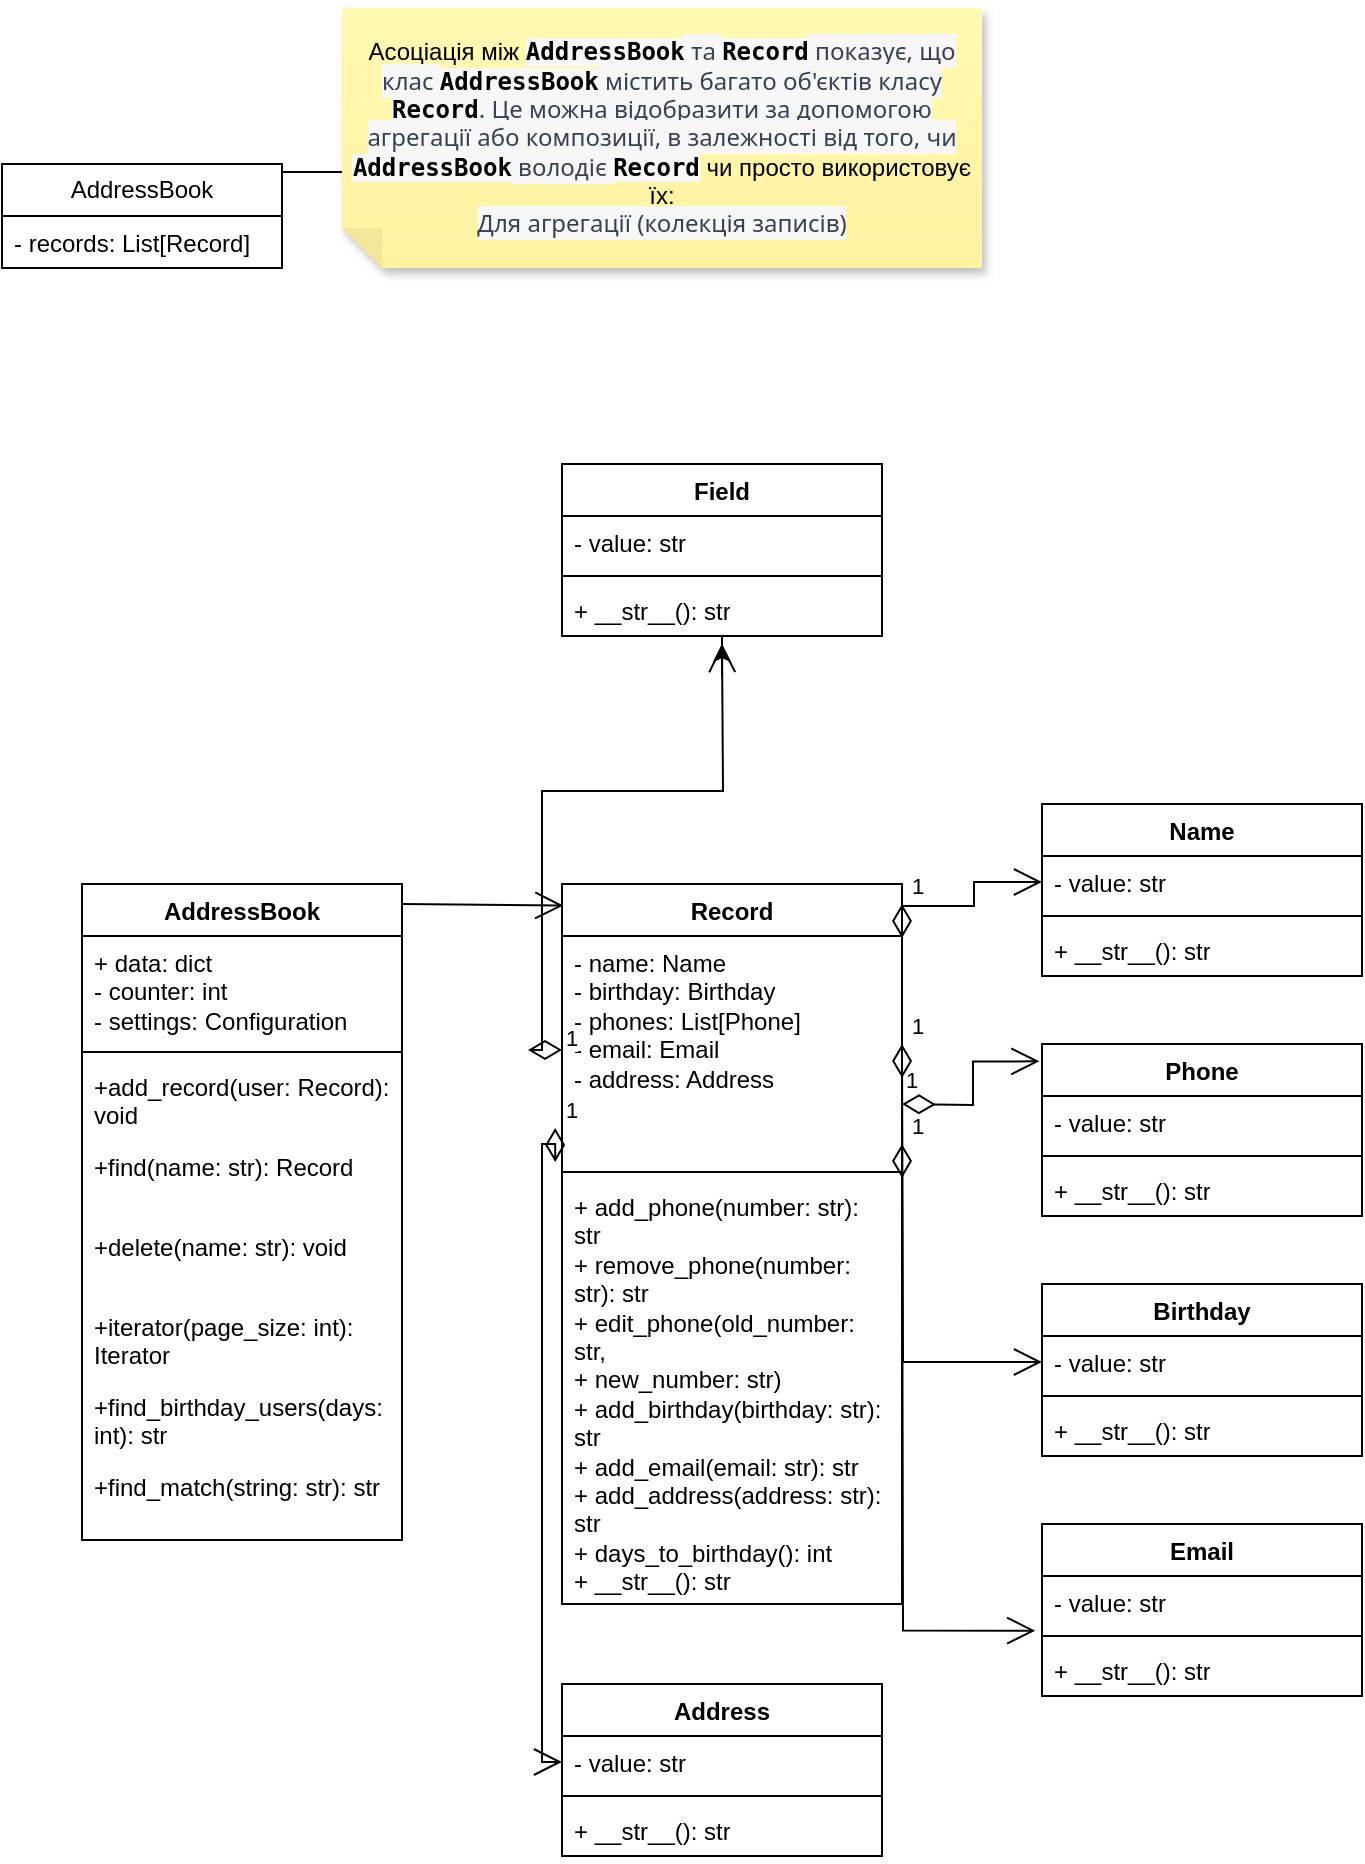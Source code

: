 <mxfile version="22.0.8" type="github">
  <diagram name="Сторінка-1" id="TLs1bnMFLokIJI0Ao59b">
    <mxGraphModel dx="756" dy="501" grid="1" gridSize="10" guides="1" tooltips="1" connect="1" arrows="1" fold="1" page="1" pageScale="1" pageWidth="827" pageHeight="1169" math="0" shadow="0">
      <root>
        <mxCell id="0" />
        <mxCell id="1" parent="0" />
        <mxCell id="YQeeu5xgUG6O1fZ1DR1G-2" value="AddressBook" style="swimlane;fontStyle=1;align=center;verticalAlign=top;childLayout=stackLayout;horizontal=1;startSize=26;horizontalStack=0;resizeParent=1;resizeParentMax=0;resizeLast=0;collapsible=1;marginBottom=0;whiteSpace=wrap;html=1;" parent="1" vertex="1">
          <mxGeometry x="80" y="640" width="160" height="328" as="geometry">
            <mxRectangle x="90" y="670" width="100" height="30" as="alternateBounds" />
          </mxGeometry>
        </mxCell>
        <mxCell id="YQeeu5xgUG6O1fZ1DR1G-3" value="+ data: dict&lt;br&gt;- counter: int&lt;br&gt;- settings: Configuration" style="text;strokeColor=none;fillColor=none;align=left;verticalAlign=top;spacingLeft=4;spacingRight=4;overflow=hidden;rotatable=0;points=[[0,0.5],[1,0.5]];portConstraint=eastwest;whiteSpace=wrap;html=1;" parent="YQeeu5xgUG6O1fZ1DR1G-2" vertex="1">
          <mxGeometry y="26" width="160" height="54" as="geometry" />
        </mxCell>
        <mxCell id="YQeeu5xgUG6O1fZ1DR1G-4" value="" style="line;strokeWidth=1;fillColor=none;align=left;verticalAlign=middle;spacingTop=-1;spacingLeft=3;spacingRight=3;rotatable=0;labelPosition=right;points=[];portConstraint=eastwest;strokeColor=inherit;" parent="YQeeu5xgUG6O1fZ1DR1G-2" vertex="1">
          <mxGeometry y="80" width="160" height="8" as="geometry" />
        </mxCell>
        <mxCell id="YQeeu5xgUG6O1fZ1DR1G-5" value="+add_record(user: Record): void" style="text;strokeColor=none;fillColor=none;align=left;verticalAlign=top;spacingLeft=4;spacingRight=4;overflow=hidden;rotatable=0;points=[[0,0.5],[1,0.5]];portConstraint=eastwest;whiteSpace=wrap;html=1;" parent="YQeeu5xgUG6O1fZ1DR1G-2" vertex="1">
          <mxGeometry y="88" width="160" height="40" as="geometry" />
        </mxCell>
        <mxCell id="8fBpfCqB0RzkSUuVWOnT-1" value="+find(name: str): Record" style="text;strokeColor=none;fillColor=none;align=left;verticalAlign=top;spacingLeft=4;spacingRight=4;overflow=hidden;rotatable=0;points=[[0,0.5],[1,0.5]];portConstraint=eastwest;whiteSpace=wrap;html=1;" parent="YQeeu5xgUG6O1fZ1DR1G-2" vertex="1">
          <mxGeometry y="128" width="160" height="40" as="geometry" />
        </mxCell>
        <mxCell id="8fBpfCqB0RzkSUuVWOnT-2" value="+delete(name: str): void" style="text;strokeColor=none;fillColor=none;align=left;verticalAlign=top;spacingLeft=4;spacingRight=4;overflow=hidden;rotatable=0;points=[[0,0.5],[1,0.5]];portConstraint=eastwest;whiteSpace=wrap;html=1;" parent="YQeeu5xgUG6O1fZ1DR1G-2" vertex="1">
          <mxGeometry y="168" width="160" height="40" as="geometry" />
        </mxCell>
        <mxCell id="8fBpfCqB0RzkSUuVWOnT-3" value="+iterator(page_size: int): Iterator" style="text;strokeColor=none;fillColor=none;align=left;verticalAlign=top;spacingLeft=4;spacingRight=4;overflow=hidden;rotatable=0;points=[[0,0.5],[1,0.5]];portConstraint=eastwest;whiteSpace=wrap;html=1;" parent="YQeeu5xgUG6O1fZ1DR1G-2" vertex="1">
          <mxGeometry y="208" width="160" height="40" as="geometry" />
        </mxCell>
        <mxCell id="8fBpfCqB0RzkSUuVWOnT-4" value="+find_birthday_users(days: int): str" style="text;strokeColor=none;fillColor=none;align=left;verticalAlign=top;spacingLeft=4;spacingRight=4;overflow=hidden;rotatable=0;points=[[0,0.5],[1,0.5]];portConstraint=eastwest;whiteSpace=wrap;html=1;" parent="YQeeu5xgUG6O1fZ1DR1G-2" vertex="1">
          <mxGeometry y="248" width="160" height="40" as="geometry" />
        </mxCell>
        <mxCell id="8fBpfCqB0RzkSUuVWOnT-5" value="+find_match(string: str): str" style="text;strokeColor=none;fillColor=none;align=left;verticalAlign=top;spacingLeft=4;spacingRight=4;overflow=hidden;rotatable=0;points=[[0,0.5],[1,0.5]];portConstraint=eastwest;whiteSpace=wrap;html=1;" parent="YQeeu5xgUG6O1fZ1DR1G-2" vertex="1">
          <mxGeometry y="288" width="160" height="40" as="geometry" />
        </mxCell>
        <mxCell id="8fBpfCqB0RzkSUuVWOnT-6" value="Record" style="swimlane;fontStyle=1;align=center;verticalAlign=top;childLayout=stackLayout;horizontal=1;startSize=26;horizontalStack=0;resizeParent=1;resizeParentMax=0;resizeLast=0;collapsible=1;marginBottom=0;whiteSpace=wrap;html=1;" parent="1" vertex="1">
          <mxGeometry x="320" y="640" width="170" height="360" as="geometry" />
        </mxCell>
        <mxCell id="8fBpfCqB0RzkSUuVWOnT-7" value="&lt;div&gt;- name: Name&amp;nbsp; &amp;nbsp; &amp;nbsp; &amp;nbsp; &amp;nbsp; &amp;nbsp; &amp;nbsp; &amp;nbsp; &amp;nbsp; &amp;nbsp; &amp;nbsp;&lt;/div&gt;&lt;div&gt;- birthday: Birthday&amp;nbsp; &amp;nbsp; &amp;nbsp; &amp;nbsp; &amp;nbsp; &amp;nbsp; &amp;nbsp;&lt;/div&gt;&lt;div&gt;- phones: List[Phone]&amp;nbsp; &amp;nbsp; &amp;nbsp; &amp;nbsp; &amp;nbsp;&amp;nbsp;&lt;/div&gt;&lt;div&gt;&lt;span style=&quot;background-color: initial;&quot;&gt;- email: Email&amp;nbsp; &amp;nbsp; &amp;nbsp; &amp;nbsp; &amp;nbsp; &amp;nbsp; &amp;nbsp; &amp;nbsp; &amp;nbsp; &amp;nbsp;&lt;/span&gt;&lt;/div&gt;&lt;div&gt;- address: Address&lt;/div&gt;" style="text;strokeColor=none;fillColor=none;align=left;verticalAlign=top;spacingLeft=4;spacingRight=4;overflow=hidden;rotatable=0;points=[[0,0.5],[1,0.5]];portConstraint=eastwest;whiteSpace=wrap;html=1;" parent="8fBpfCqB0RzkSUuVWOnT-6" vertex="1">
          <mxGeometry y="26" width="170" height="114" as="geometry" />
        </mxCell>
        <mxCell id="8fBpfCqB0RzkSUuVWOnT-8" value="" style="line;strokeWidth=1;fillColor=none;align=left;verticalAlign=middle;spacingTop=-1;spacingLeft=3;spacingRight=3;rotatable=0;labelPosition=right;points=[];portConstraint=eastwest;strokeColor=inherit;" parent="8fBpfCqB0RzkSUuVWOnT-6" vertex="1">
          <mxGeometry y="140" width="170" height="8" as="geometry" />
        </mxCell>
        <mxCell id="8fBpfCqB0RzkSUuVWOnT-9" value="&lt;div&gt;+ add_phone(number: str): str&amp;nbsp; &amp;nbsp;&amp;nbsp;&lt;/div&gt;&lt;div&gt;+ remove_phone(number: str): str&amp;nbsp;&lt;/div&gt;&lt;div&gt;+ edit_phone(old_number: str,&amp;nbsp; &amp;nbsp; &amp;nbsp;&lt;/div&gt;&lt;div&gt;+ new_number: str)&amp;nbsp; &amp;nbsp; &amp;nbsp; &amp;nbsp; &amp;nbsp; &amp;nbsp; &amp;nbsp; &amp;nbsp;&lt;/div&gt;&lt;div&gt;+ add_birthday(birthday: str): str&amp;nbsp;&lt;/div&gt;&lt;div&gt;+ add_email(email: str): str&amp;nbsp; &amp;nbsp; &amp;nbsp;&lt;/div&gt;&lt;div&gt;+ add_address(address: str): str&amp;nbsp;&lt;/div&gt;&lt;div&gt;+ days_to_birthday(): int&amp;nbsp; &amp;nbsp; &amp;nbsp; &amp;nbsp;&lt;/div&gt;&lt;div&gt;+ __str__(): str&amp;nbsp;&lt;/div&gt;" style="text;strokeColor=none;fillColor=none;align=left;verticalAlign=top;spacingLeft=4;spacingRight=4;overflow=hidden;rotatable=0;points=[[0,0.5],[1,0.5]];portConstraint=eastwest;whiteSpace=wrap;html=1;" parent="8fBpfCqB0RzkSUuVWOnT-6" vertex="1">
          <mxGeometry y="148" width="170" height="212" as="geometry" />
        </mxCell>
        <mxCell id="8fBpfCqB0RzkSUuVWOnT-11" value="" style="endArrow=open;endFill=1;endSize=12;html=1;rounded=0;entryX=0.004;entryY=0.03;entryDx=0;entryDy=0;entryPerimeter=0;" parent="1" target="8fBpfCqB0RzkSUuVWOnT-6" edge="1">
          <mxGeometry width="160" relative="1" as="geometry">
            <mxPoint x="240" y="650" as="sourcePoint" />
            <mxPoint x="310" y="650" as="targetPoint" />
          </mxGeometry>
        </mxCell>
        <mxCell id="IYfONFVqcuoru9CBgNSS-30" style="edgeStyle=orthogonalEdgeStyle;rounded=0;orthogonalLoop=1;jettySize=auto;html=1;" edge="1" parent="1" source="IYfONFVqcuoru9CBgNSS-1">
          <mxGeometry relative="1" as="geometry">
            <mxPoint x="400" y="520" as="targetPoint" />
          </mxGeometry>
        </mxCell>
        <mxCell id="IYfONFVqcuoru9CBgNSS-1" value="Field " style="swimlane;fontStyle=1;align=center;verticalAlign=top;childLayout=stackLayout;horizontal=1;startSize=26;horizontalStack=0;resizeParent=1;resizeParentMax=0;resizeLast=0;collapsible=1;marginBottom=0;whiteSpace=wrap;html=1;" vertex="1" parent="1">
          <mxGeometry x="320" y="430" width="160" height="86" as="geometry" />
        </mxCell>
        <mxCell id="IYfONFVqcuoru9CBgNSS-2" value="- value: str " style="text;strokeColor=none;fillColor=none;align=left;verticalAlign=top;spacingLeft=4;spacingRight=4;overflow=hidden;rotatable=0;points=[[0,0.5],[1,0.5]];portConstraint=eastwest;whiteSpace=wrap;html=1;" vertex="1" parent="IYfONFVqcuoru9CBgNSS-1">
          <mxGeometry y="26" width="160" height="26" as="geometry" />
        </mxCell>
        <mxCell id="IYfONFVqcuoru9CBgNSS-3" value="" style="line;strokeWidth=1;fillColor=none;align=left;verticalAlign=middle;spacingTop=-1;spacingLeft=3;spacingRight=3;rotatable=0;labelPosition=right;points=[];portConstraint=eastwest;strokeColor=inherit;" vertex="1" parent="IYfONFVqcuoru9CBgNSS-1">
          <mxGeometry y="52" width="160" height="8" as="geometry" />
        </mxCell>
        <mxCell id="IYfONFVqcuoru9CBgNSS-4" value="+ __str__(): str " style="text;strokeColor=none;fillColor=none;align=left;verticalAlign=top;spacingLeft=4;spacingRight=4;overflow=hidden;rotatable=0;points=[[0,0.5],[1,0.5]];portConstraint=eastwest;whiteSpace=wrap;html=1;" vertex="1" parent="IYfONFVqcuoru9CBgNSS-1">
          <mxGeometry y="60" width="160" height="26" as="geometry" />
        </mxCell>
        <mxCell id="IYfONFVqcuoru9CBgNSS-9" value="Phone " style="swimlane;fontStyle=1;align=center;verticalAlign=top;childLayout=stackLayout;horizontal=1;startSize=26;horizontalStack=0;resizeParent=1;resizeParentMax=0;resizeLast=0;collapsible=1;marginBottom=0;whiteSpace=wrap;html=1;" vertex="1" parent="1">
          <mxGeometry x="560" y="720" width="160" height="86" as="geometry" />
        </mxCell>
        <mxCell id="IYfONFVqcuoru9CBgNSS-10" value="- value: str" style="text;strokeColor=none;fillColor=none;align=left;verticalAlign=top;spacingLeft=4;spacingRight=4;overflow=hidden;rotatable=0;points=[[0,0.5],[1,0.5]];portConstraint=eastwest;whiteSpace=wrap;html=1;" vertex="1" parent="IYfONFVqcuoru9CBgNSS-9">
          <mxGeometry y="26" width="160" height="26" as="geometry" />
        </mxCell>
        <mxCell id="IYfONFVqcuoru9CBgNSS-11" value="" style="line;strokeWidth=1;fillColor=none;align=left;verticalAlign=middle;spacingTop=-1;spacingLeft=3;spacingRight=3;rotatable=0;labelPosition=right;points=[];portConstraint=eastwest;strokeColor=inherit;" vertex="1" parent="IYfONFVqcuoru9CBgNSS-9">
          <mxGeometry y="52" width="160" height="8" as="geometry" />
        </mxCell>
        <mxCell id="IYfONFVqcuoru9CBgNSS-12" value="+ __str__(): str" style="text;strokeColor=none;fillColor=none;align=left;verticalAlign=top;spacingLeft=4;spacingRight=4;overflow=hidden;rotatable=0;points=[[0,0.5],[1,0.5]];portConstraint=eastwest;whiteSpace=wrap;html=1;" vertex="1" parent="IYfONFVqcuoru9CBgNSS-9">
          <mxGeometry y="60" width="160" height="26" as="geometry" />
        </mxCell>
        <mxCell id="IYfONFVqcuoru9CBgNSS-13" value="Birthday" style="swimlane;fontStyle=1;align=center;verticalAlign=top;childLayout=stackLayout;horizontal=1;startSize=26;horizontalStack=0;resizeParent=1;resizeParentMax=0;resizeLast=0;collapsible=1;marginBottom=0;whiteSpace=wrap;html=1;" vertex="1" parent="1">
          <mxGeometry x="560" y="840" width="160" height="86" as="geometry" />
        </mxCell>
        <mxCell id="IYfONFVqcuoru9CBgNSS-14" value="- value: str" style="text;strokeColor=none;fillColor=none;align=left;verticalAlign=top;spacingLeft=4;spacingRight=4;overflow=hidden;rotatable=0;points=[[0,0.5],[1,0.5]];portConstraint=eastwest;whiteSpace=wrap;html=1;" vertex="1" parent="IYfONFVqcuoru9CBgNSS-13">
          <mxGeometry y="26" width="160" height="26" as="geometry" />
        </mxCell>
        <mxCell id="IYfONFVqcuoru9CBgNSS-15" value="" style="line;strokeWidth=1;fillColor=none;align=left;verticalAlign=middle;spacingTop=-1;spacingLeft=3;spacingRight=3;rotatable=0;labelPosition=right;points=[];portConstraint=eastwest;strokeColor=inherit;" vertex="1" parent="IYfONFVqcuoru9CBgNSS-13">
          <mxGeometry y="52" width="160" height="8" as="geometry" />
        </mxCell>
        <mxCell id="IYfONFVqcuoru9CBgNSS-16" value="+ __str__(): str" style="text;strokeColor=none;fillColor=none;align=left;verticalAlign=top;spacingLeft=4;spacingRight=4;overflow=hidden;rotatable=0;points=[[0,0.5],[1,0.5]];portConstraint=eastwest;whiteSpace=wrap;html=1;" vertex="1" parent="IYfONFVqcuoru9CBgNSS-13">
          <mxGeometry y="60" width="160" height="26" as="geometry" />
        </mxCell>
        <mxCell id="IYfONFVqcuoru9CBgNSS-17" value="Email " style="swimlane;fontStyle=1;align=center;verticalAlign=top;childLayout=stackLayout;horizontal=1;startSize=26;horizontalStack=0;resizeParent=1;resizeParentMax=0;resizeLast=0;collapsible=1;marginBottom=0;whiteSpace=wrap;html=1;" vertex="1" parent="1">
          <mxGeometry x="560" y="960" width="160" height="86" as="geometry" />
        </mxCell>
        <mxCell id="IYfONFVqcuoru9CBgNSS-18" value="- value: str" style="text;strokeColor=none;fillColor=none;align=left;verticalAlign=top;spacingLeft=4;spacingRight=4;overflow=hidden;rotatable=0;points=[[0,0.5],[1,0.5]];portConstraint=eastwest;whiteSpace=wrap;html=1;" vertex="1" parent="IYfONFVqcuoru9CBgNSS-17">
          <mxGeometry y="26" width="160" height="26" as="geometry" />
        </mxCell>
        <mxCell id="IYfONFVqcuoru9CBgNSS-19" value="" style="line;strokeWidth=1;fillColor=none;align=left;verticalAlign=middle;spacingTop=-1;spacingLeft=3;spacingRight=3;rotatable=0;labelPosition=right;points=[];portConstraint=eastwest;strokeColor=inherit;" vertex="1" parent="IYfONFVqcuoru9CBgNSS-17">
          <mxGeometry y="52" width="160" height="8" as="geometry" />
        </mxCell>
        <mxCell id="IYfONFVqcuoru9CBgNSS-20" value="+ __str__(): str" style="text;strokeColor=none;fillColor=none;align=left;verticalAlign=top;spacingLeft=4;spacingRight=4;overflow=hidden;rotatable=0;points=[[0,0.5],[1,0.5]];portConstraint=eastwest;whiteSpace=wrap;html=1;" vertex="1" parent="IYfONFVqcuoru9CBgNSS-17">
          <mxGeometry y="60" width="160" height="26" as="geometry" />
        </mxCell>
        <mxCell id="IYfONFVqcuoru9CBgNSS-21" value="Address" style="swimlane;fontStyle=1;align=center;verticalAlign=top;childLayout=stackLayout;horizontal=1;startSize=26;horizontalStack=0;resizeParent=1;resizeParentMax=0;resizeLast=0;collapsible=1;marginBottom=0;whiteSpace=wrap;html=1;" vertex="1" parent="1">
          <mxGeometry x="320" y="1040" width="160" height="86" as="geometry" />
        </mxCell>
        <mxCell id="IYfONFVqcuoru9CBgNSS-22" value="- value: str" style="text;strokeColor=none;fillColor=none;align=left;verticalAlign=top;spacingLeft=4;spacingRight=4;overflow=hidden;rotatable=0;points=[[0,0.5],[1,0.5]];portConstraint=eastwest;whiteSpace=wrap;html=1;" vertex="1" parent="IYfONFVqcuoru9CBgNSS-21">
          <mxGeometry y="26" width="160" height="26" as="geometry" />
        </mxCell>
        <mxCell id="IYfONFVqcuoru9CBgNSS-23" value="" style="line;strokeWidth=1;fillColor=none;align=left;verticalAlign=middle;spacingTop=-1;spacingLeft=3;spacingRight=3;rotatable=0;labelPosition=right;points=[];portConstraint=eastwest;strokeColor=inherit;" vertex="1" parent="IYfONFVqcuoru9CBgNSS-21">
          <mxGeometry y="52" width="160" height="8" as="geometry" />
        </mxCell>
        <mxCell id="IYfONFVqcuoru9CBgNSS-24" value="+ __str__(): str" style="text;strokeColor=none;fillColor=none;align=left;verticalAlign=top;spacingLeft=4;spacingRight=4;overflow=hidden;rotatable=0;points=[[0,0.5],[1,0.5]];portConstraint=eastwest;whiteSpace=wrap;html=1;" vertex="1" parent="IYfONFVqcuoru9CBgNSS-21">
          <mxGeometry y="60" width="160" height="26" as="geometry" />
        </mxCell>
        <mxCell id="IYfONFVqcuoru9CBgNSS-25" value=" Name" style="swimlane;fontStyle=1;align=center;verticalAlign=top;childLayout=stackLayout;horizontal=1;startSize=26;horizontalStack=0;resizeParent=1;resizeParentMax=0;resizeLast=0;collapsible=1;marginBottom=0;whiteSpace=wrap;html=1;" vertex="1" parent="1">
          <mxGeometry x="560" y="600" width="160" height="86" as="geometry" />
        </mxCell>
        <mxCell id="IYfONFVqcuoru9CBgNSS-26" value="- value: str " style="text;strokeColor=none;fillColor=none;align=left;verticalAlign=top;spacingLeft=4;spacingRight=4;overflow=hidden;rotatable=0;points=[[0,0.5],[1,0.5]];portConstraint=eastwest;whiteSpace=wrap;html=1;" vertex="1" parent="IYfONFVqcuoru9CBgNSS-25">
          <mxGeometry y="26" width="160" height="26" as="geometry" />
        </mxCell>
        <mxCell id="IYfONFVqcuoru9CBgNSS-27" value="" style="line;strokeWidth=1;fillColor=none;align=left;verticalAlign=middle;spacingTop=-1;spacingLeft=3;spacingRight=3;rotatable=0;labelPosition=right;points=[];portConstraint=eastwest;strokeColor=inherit;" vertex="1" parent="IYfONFVqcuoru9CBgNSS-25">
          <mxGeometry y="52" width="160" height="8" as="geometry" />
        </mxCell>
        <mxCell id="IYfONFVqcuoru9CBgNSS-28" value="+ __str__(): str" style="text;strokeColor=none;fillColor=none;align=left;verticalAlign=top;spacingLeft=4;spacingRight=4;overflow=hidden;rotatable=0;points=[[0,0.5],[1,0.5]];portConstraint=eastwest;whiteSpace=wrap;html=1;" vertex="1" parent="IYfONFVqcuoru9CBgNSS-25">
          <mxGeometry y="60" width="160" height="26" as="geometry" />
        </mxCell>
        <mxCell id="IYfONFVqcuoru9CBgNSS-29" value="1" style="endArrow=open;html=1;endSize=12;startArrow=diamondThin;startSize=14;startFill=0;edgeStyle=orthogonalEdgeStyle;align=left;verticalAlign=bottom;rounded=0;" edge="1" parent="1" source="8fBpfCqB0RzkSUuVWOnT-7">
          <mxGeometry x="-1" y="3" relative="1" as="geometry">
            <mxPoint x="414" y="639.5" as="sourcePoint" />
            <mxPoint x="400" y="520" as="targetPoint" />
          </mxGeometry>
        </mxCell>
        <mxCell id="IYfONFVqcuoru9CBgNSS-31" value="1" style="endArrow=open;html=1;endSize=12;startArrow=diamondThin;startSize=14;startFill=0;edgeStyle=orthogonalEdgeStyle;align=left;verticalAlign=bottom;rounded=0;entryX=0;entryY=0.5;entryDx=0;entryDy=0;" edge="1" parent="1" target="IYfONFVqcuoru9CBgNSS-26">
          <mxGeometry x="-1" y="3" relative="1" as="geometry">
            <mxPoint x="490" y="650" as="sourcePoint" />
            <mxPoint x="550" y="650" as="targetPoint" />
            <Array as="points">
              <mxPoint x="490" y="651" />
              <mxPoint x="526" y="651" />
              <mxPoint x="526" y="639" />
            </Array>
          </mxGeometry>
        </mxCell>
        <mxCell id="IYfONFVqcuoru9CBgNSS-32" value="1" style="endArrow=open;html=1;endSize=12;startArrow=diamondThin;startSize=14;startFill=0;edgeStyle=orthogonalEdgeStyle;align=left;verticalAlign=bottom;rounded=0;entryX=-0.008;entryY=0.101;entryDx=0;entryDy=0;entryPerimeter=0;" edge="1" parent="1" target="IYfONFVqcuoru9CBgNSS-9">
          <mxGeometry x="-1" y="3" relative="1" as="geometry">
            <mxPoint x="490" y="750" as="sourcePoint" />
            <mxPoint x="650" y="750" as="targetPoint" />
          </mxGeometry>
        </mxCell>
        <mxCell id="IYfONFVqcuoru9CBgNSS-33" value="1" style="endArrow=open;html=1;endSize=12;startArrow=diamondThin;startSize=14;startFill=0;edgeStyle=orthogonalEdgeStyle;align=left;verticalAlign=bottom;rounded=0;entryX=0;entryY=0.5;entryDx=0;entryDy=0;" edge="1" parent="1" target="IYfONFVqcuoru9CBgNSS-14">
          <mxGeometry x="-1" y="3" relative="1" as="geometry">
            <mxPoint x="490" y="720" as="sourcePoint" />
            <mxPoint x="650" y="720" as="targetPoint" />
          </mxGeometry>
        </mxCell>
        <mxCell id="IYfONFVqcuoru9CBgNSS-34" value="1" style="endArrow=open;html=1;endSize=12;startArrow=diamondThin;startSize=14;startFill=0;edgeStyle=orthogonalEdgeStyle;align=left;verticalAlign=bottom;rounded=0;entryX=-0.021;entryY=1.051;entryDx=0;entryDy=0;entryPerimeter=0;" edge="1" parent="1" target="IYfONFVqcuoru9CBgNSS-18">
          <mxGeometry x="-1" y="3" relative="1" as="geometry">
            <mxPoint x="490" y="770" as="sourcePoint" />
            <mxPoint x="650" y="770" as="targetPoint" />
          </mxGeometry>
        </mxCell>
        <mxCell id="IYfONFVqcuoru9CBgNSS-35" value="1" style="endArrow=open;html=1;endSize=12;startArrow=diamondThin;startSize=14;startFill=0;edgeStyle=orthogonalEdgeStyle;align=left;verticalAlign=bottom;rounded=0;entryX=0;entryY=0.5;entryDx=0;entryDy=0;exitX=-0.02;exitY=0.842;exitDx=0;exitDy=0;exitPerimeter=0;" edge="1" parent="1" source="8fBpfCqB0RzkSUuVWOnT-7" target="IYfONFVqcuoru9CBgNSS-22">
          <mxGeometry x="-1" y="3" relative="1" as="geometry">
            <mxPoint x="310" y="930" as="sourcePoint" />
            <mxPoint x="470" y="930" as="targetPoint" />
            <Array as="points">
              <mxPoint x="317" y="770" />
              <mxPoint x="310" y="770" />
              <mxPoint x="310" y="1079" />
            </Array>
          </mxGeometry>
        </mxCell>
        <mxCell id="IYfONFVqcuoru9CBgNSS-39" value="AddressBook" style="swimlane;fontStyle=0;childLayout=stackLayout;horizontal=1;startSize=26;fillColor=none;horizontalStack=0;resizeParent=1;resizeParentMax=0;resizeLast=0;collapsible=1;marginBottom=0;whiteSpace=wrap;html=1;" vertex="1" parent="1">
          <mxGeometry x="40" y="280" width="140" height="52" as="geometry" />
        </mxCell>
        <mxCell id="IYfONFVqcuoru9CBgNSS-40" value="- records: List[Record]" style="text;strokeColor=none;fillColor=none;align=left;verticalAlign=top;spacingLeft=4;spacingRight=4;overflow=hidden;rotatable=0;points=[[0,0.5],[1,0.5]];portConstraint=eastwest;whiteSpace=wrap;html=1;" vertex="1" parent="IYfONFVqcuoru9CBgNSS-39">
          <mxGeometry y="26" width="140" height="26" as="geometry" />
        </mxCell>
        <mxCell id="IYfONFVqcuoru9CBgNSS-43" value="&lt;font style=&quot;&quot;&gt;Асоціація між &lt;code style=&quot;font-size: 12px; border: 0px solid rgb(217, 217, 227); box-sizing: border-box; --tw-border-spacing-x: 0; --tw-border-spacing-y: 0; --tw-translate-x: 0; --tw-translate-y: 0; --tw-rotate: 0; --tw-skew-x: 0; --tw-skew-y: 0; --tw-scale-x: 1; --tw-scale-y: 1; --tw-pan-x: ; --tw-pan-y: ; --tw-pinch-zoom: ; --tw-scroll-snap-strictness: proximity; --tw-gradient-from-position: ; --tw-gradient-via-position: ; --tw-gradient-to-position: ; --tw-ordinal: ; --tw-slashed-zero: ; --tw-numeric-figure: ; --tw-numeric-spacing: ; --tw-numeric-fraction: ; --tw-ring-inset: ; --tw-ring-offset-width: 0px; --tw-ring-offset-color: #fff; --tw-ring-color: rgba(69,89,164,.5); --tw-ring-offset-shadow: 0 0 transparent; --tw-ring-shadow: 0 0 transparent; --tw-shadow: 0 0 transparent; --tw-shadow-colored: 0 0 transparent; --tw-blur: ; --tw-brightness: ; --tw-contrast: ; --tw-grayscale: ; --tw-hue-rotate: ; --tw-invert: ; --tw-saturate: ; --tw-sepia: ; --tw-drop-shadow: ; --tw-backdrop-blur: ; --tw-backdrop-brightness: ; --tw-backdrop-contrast: ; --tw-backdrop-grayscale: ; --tw-backdrop-hue-rotate: ; --tw-backdrop-invert: ; --tw-backdrop-opacity: ; --tw-backdrop-saturate: ; --tw-backdrop-sepia: ; color: var(--tw-prose-code); font-weight: 600; text-align: left; background-color: rgb(247, 247, 248); font-family: &amp;quot;Söhne Mono&amp;quot;, Monaco, &amp;quot;Andale Mono&amp;quot;, &amp;quot;Ubuntu Mono&amp;quot;, monospace !important;&quot;&gt;AddressBook&lt;/code&gt;&lt;span style=&quot;font-size: 12px; color: rgb(55, 65, 81); font-family: Söhne, ui-sans-serif, system-ui, -apple-system, &amp;quot;Segoe UI&amp;quot;, Roboto, Ubuntu, Cantarell, &amp;quot;Noto Sans&amp;quot;, sans-serif, &amp;quot;Helvetica Neue&amp;quot;, Arial, &amp;quot;Apple Color Emoji&amp;quot;, &amp;quot;Segoe UI Emoji&amp;quot;, &amp;quot;Segoe UI Symbol&amp;quot;, &amp;quot;Noto Color Emoji&amp;quot;; text-align: left; background-color: rgb(247, 247, 248);&quot;&gt; та &lt;/span&gt;&lt;code style=&quot;font-size: 12px; border: 0px solid rgb(217, 217, 227); box-sizing: border-box; --tw-border-spacing-x: 0; --tw-border-spacing-y: 0; --tw-translate-x: 0; --tw-translate-y: 0; --tw-rotate: 0; --tw-skew-x: 0; --tw-skew-y: 0; --tw-scale-x: 1; --tw-scale-y: 1; --tw-pan-x: ; --tw-pan-y: ; --tw-pinch-zoom: ; --tw-scroll-snap-strictness: proximity; --tw-gradient-from-position: ; --tw-gradient-via-position: ; --tw-gradient-to-position: ; --tw-ordinal: ; --tw-slashed-zero: ; --tw-numeric-figure: ; --tw-numeric-spacing: ; --tw-numeric-fraction: ; --tw-ring-inset: ; --tw-ring-offset-width: 0px; --tw-ring-offset-color: #fff; --tw-ring-color: rgba(69,89,164,.5); --tw-ring-offset-shadow: 0 0 transparent; --tw-ring-shadow: 0 0 transparent; --tw-shadow: 0 0 transparent; --tw-shadow-colored: 0 0 transparent; --tw-blur: ; --tw-brightness: ; --tw-contrast: ; --tw-grayscale: ; --tw-hue-rotate: ; --tw-invert: ; --tw-saturate: ; --tw-sepia: ; --tw-drop-shadow: ; --tw-backdrop-blur: ; --tw-backdrop-brightness: ; --tw-backdrop-contrast: ; --tw-backdrop-grayscale: ; --tw-backdrop-hue-rotate: ; --tw-backdrop-invert: ; --tw-backdrop-opacity: ; --tw-backdrop-saturate: ; --tw-backdrop-sepia: ; color: var(--tw-prose-code); font-weight: 600; text-align: left; background-color: rgb(247, 247, 248); font-family: &amp;quot;Söhne Mono&amp;quot;, Monaco, &amp;quot;Andale Mono&amp;quot;, &amp;quot;Ubuntu Mono&amp;quot;, monospace !important;&quot;&gt;Record&lt;/code&gt;&lt;span style=&quot;font-size: 12px; color: rgb(55, 65, 81); font-family: Söhne, ui-sans-serif, system-ui, -apple-system, &amp;quot;Segoe UI&amp;quot;, Roboto, Ubuntu, Cantarell, &amp;quot;Noto Sans&amp;quot;, sans-serif, &amp;quot;Helvetica Neue&amp;quot;, Arial, &amp;quot;Apple Color Emoji&amp;quot;, &amp;quot;Segoe UI Emoji&amp;quot;, &amp;quot;Segoe UI Symbol&amp;quot;, &amp;quot;Noto Color Emoji&amp;quot;; text-align: left; background-color: rgb(247, 247, 248);&quot;&gt; показує, що клас &lt;/span&gt;&lt;code style=&quot;font-size: 12px; border: 0px solid rgb(217, 217, 227); box-sizing: border-box; --tw-border-spacing-x: 0; --tw-border-spacing-y: 0; --tw-translate-x: 0; --tw-translate-y: 0; --tw-rotate: 0; --tw-skew-x: 0; --tw-skew-y: 0; --tw-scale-x: 1; --tw-scale-y: 1; --tw-pan-x: ; --tw-pan-y: ; --tw-pinch-zoom: ; --tw-scroll-snap-strictness: proximity; --tw-gradient-from-position: ; --tw-gradient-via-position: ; --tw-gradient-to-position: ; --tw-ordinal: ; --tw-slashed-zero: ; --tw-numeric-figure: ; --tw-numeric-spacing: ; --tw-numeric-fraction: ; --tw-ring-inset: ; --tw-ring-offset-width: 0px; --tw-ring-offset-color: #fff; --tw-ring-color: rgba(69,89,164,.5); --tw-ring-offset-shadow: 0 0 transparent; --tw-ring-shadow: 0 0 transparent; --tw-shadow: 0 0 transparent; --tw-shadow-colored: 0 0 transparent; --tw-blur: ; --tw-brightness: ; --tw-contrast: ; --tw-grayscale: ; --tw-hue-rotate: ; --tw-invert: ; --tw-saturate: ; --tw-sepia: ; --tw-drop-shadow: ; --tw-backdrop-blur: ; --tw-backdrop-brightness: ; --tw-backdrop-contrast: ; --tw-backdrop-grayscale: ; --tw-backdrop-hue-rotate: ; --tw-backdrop-invert: ; --tw-backdrop-opacity: ; --tw-backdrop-saturate: ; --tw-backdrop-sepia: ; color: var(--tw-prose-code); font-weight: 600; text-align: left; background-color: rgb(247, 247, 248); font-family: &amp;quot;Söhne Mono&amp;quot;, Monaco, &amp;quot;Andale Mono&amp;quot;, &amp;quot;Ubuntu Mono&amp;quot;, monospace !important;&quot;&gt;AddressBook&lt;/code&gt;&lt;span style=&quot;font-size: 12px; color: rgb(55, 65, 81); font-family: Söhne, ui-sans-serif, system-ui, -apple-system, &amp;quot;Segoe UI&amp;quot;, Roboto, Ubuntu, Cantarell, &amp;quot;Noto Sans&amp;quot;, sans-serif, &amp;quot;Helvetica Neue&amp;quot;, Arial, &amp;quot;Apple Color Emoji&amp;quot;, &amp;quot;Segoe UI Emoji&amp;quot;, &amp;quot;Segoe UI Symbol&amp;quot;, &amp;quot;Noto Color Emoji&amp;quot;; text-align: left; background-color: rgb(247, 247, 248);&quot;&gt; містить багато об&#39;єктів класу &lt;/span&gt;&lt;code style=&quot;font-size: 12px; border: 0px solid rgb(217, 217, 227); box-sizing: border-box; --tw-border-spacing-x: 0; --tw-border-spacing-y: 0; --tw-translate-x: 0; --tw-translate-y: 0; --tw-rotate: 0; --tw-skew-x: 0; --tw-skew-y: 0; --tw-scale-x: 1; --tw-scale-y: 1; --tw-pan-x: ; --tw-pan-y: ; --tw-pinch-zoom: ; --tw-scroll-snap-strictness: proximity; --tw-gradient-from-position: ; --tw-gradient-via-position: ; --tw-gradient-to-position: ; --tw-ordinal: ; --tw-slashed-zero: ; --tw-numeric-figure: ; --tw-numeric-spacing: ; --tw-numeric-fraction: ; --tw-ring-inset: ; --tw-ring-offset-width: 0px; --tw-ring-offset-color: #fff; --tw-ring-color: rgba(69,89,164,.5); --tw-ring-offset-shadow: 0 0 transparent; --tw-ring-shadow: 0 0 transparent; --tw-shadow: 0 0 transparent; --tw-shadow-colored: 0 0 transparent; --tw-blur: ; --tw-brightness: ; --tw-contrast: ; --tw-grayscale: ; --tw-hue-rotate: ; --tw-invert: ; --tw-saturate: ; --tw-sepia: ; --tw-drop-shadow: ; --tw-backdrop-blur: ; --tw-backdrop-brightness: ; --tw-backdrop-contrast: ; --tw-backdrop-grayscale: ; --tw-backdrop-hue-rotate: ; --tw-backdrop-invert: ; --tw-backdrop-opacity: ; --tw-backdrop-saturate: ; --tw-backdrop-sepia: ; color: var(--tw-prose-code); font-weight: 600; text-align: left; background-color: rgb(247, 247, 248); font-family: &amp;quot;Söhne Mono&amp;quot;, Monaco, &amp;quot;Andale Mono&amp;quot;, &amp;quot;Ubuntu Mono&amp;quot;, monospace !important;&quot;&gt;Record&lt;/code&gt;&lt;span style=&quot;font-size: 12px; color: rgb(55, 65, 81); font-family: Söhne, ui-sans-serif, system-ui, -apple-system, &amp;quot;Segoe UI&amp;quot;, Roboto, Ubuntu, Cantarell, &amp;quot;Noto Sans&amp;quot;, sans-serif, &amp;quot;Helvetica Neue&amp;quot;, Arial, &amp;quot;Apple Color Emoji&amp;quot;, &amp;quot;Segoe UI Emoji&amp;quot;, &amp;quot;Segoe UI Symbol&amp;quot;, &amp;quot;Noto Color Emoji&amp;quot;; text-align: left; background-color: rgb(247, 247, 248);&quot;&gt;. Це можна відобразити за допомогою агрегації або композиції, в залежності від того, чи &lt;/span&gt;&lt;code style=&quot;font-size: 12px; border: 0px solid rgb(217, 217, 227); box-sizing: border-box; --tw-border-spacing-x: 0; --tw-border-spacing-y: 0; --tw-translate-x: 0; --tw-translate-y: 0; --tw-rotate: 0; --tw-skew-x: 0; --tw-skew-y: 0; --tw-scale-x: 1; --tw-scale-y: 1; --tw-pan-x: ; --tw-pan-y: ; --tw-pinch-zoom: ; --tw-scroll-snap-strictness: proximity; --tw-gradient-from-position: ; --tw-gradient-via-position: ; --tw-gradient-to-position: ; --tw-ordinal: ; --tw-slashed-zero: ; --tw-numeric-figure: ; --tw-numeric-spacing: ; --tw-numeric-fraction: ; --tw-ring-inset: ; --tw-ring-offset-width: 0px; --tw-ring-offset-color: #fff; --tw-ring-color: rgba(69,89,164,.5); --tw-ring-offset-shadow: 0 0 transparent; --tw-ring-shadow: 0 0 transparent; --tw-shadow: 0 0 transparent; --tw-shadow-colored: 0 0 transparent; --tw-blur: ; --tw-brightness: ; --tw-contrast: ; --tw-grayscale: ; --tw-hue-rotate: ; --tw-invert: ; --tw-saturate: ; --tw-sepia: ; --tw-drop-shadow: ; --tw-backdrop-blur: ; --tw-backdrop-brightness: ; --tw-backdrop-contrast: ; --tw-backdrop-grayscale: ; --tw-backdrop-hue-rotate: ; --tw-backdrop-invert: ; --tw-backdrop-opacity: ; --tw-backdrop-saturate: ; --tw-backdrop-sepia: ; color: var(--tw-prose-code); font-weight: 600; text-align: left; background-color: rgb(247, 247, 248); font-family: &amp;quot;Söhne Mono&amp;quot;, Monaco, &amp;quot;Andale Mono&amp;quot;, &amp;quot;Ubuntu Mono&amp;quot;, monospace !important;&quot;&gt;AddressBook&lt;/code&gt;&lt;span style=&quot;font-size: 12px; color: rgb(55, 65, 81); font-family: Söhne, ui-sans-serif, system-ui, -apple-system, &amp;quot;Segoe UI&amp;quot;, Roboto, Ubuntu, Cantarell, &amp;quot;Noto Sans&amp;quot;, sans-serif, &amp;quot;Helvetica Neue&amp;quot;, Arial, &amp;quot;Apple Color Emoji&amp;quot;, &amp;quot;Segoe UI Emoji&amp;quot;, &amp;quot;Segoe UI Symbol&amp;quot;, &amp;quot;Noto Color Emoji&amp;quot;; text-align: left; background-color: rgb(247, 247, 248);&quot;&gt; володіє &lt;/span&gt;&lt;code style=&quot;font-size: 12px; border: 0px solid rgb(217, 217, 227); box-sizing: border-box; --tw-border-spacing-x: 0; --tw-border-spacing-y: 0; --tw-translate-x: 0; --tw-translate-y: 0; --tw-rotate: 0; --tw-skew-x: 0; --tw-skew-y: 0; --tw-scale-x: 1; --tw-scale-y: 1; --tw-pan-x: ; --tw-pan-y: ; --tw-pinch-zoom: ; --tw-scroll-snap-strictness: proximity; --tw-gradient-from-position: ; --tw-gradient-via-position: ; --tw-gradient-to-position: ; --tw-ordinal: ; --tw-slashed-zero: ; --tw-numeric-figure: ; --tw-numeric-spacing: ; --tw-numeric-fraction: ; --tw-ring-inset: ; --tw-ring-offset-width: 0px; --tw-ring-offset-color: #fff; --tw-ring-color: rgba(69,89,164,.5); --tw-ring-offset-shadow: 0 0 transparent; --tw-ring-shadow: 0 0 transparent; --tw-shadow: 0 0 transparent; --tw-shadow-colored: 0 0 transparent; --tw-blur: ; --tw-brightness: ; --tw-contrast: ; --tw-grayscale: ; --tw-hue-rotate: ; --tw-invert: ; --tw-saturate: ; --tw-sepia: ; --tw-drop-shadow: ; --tw-backdrop-blur: ; --tw-backdrop-brightness: ; --tw-backdrop-contrast: ; --tw-backdrop-grayscale: ; --tw-backdrop-hue-rotate: ; --tw-backdrop-invert: ; --tw-backdrop-opacity: ; --tw-backdrop-saturate: ; --tw-backdrop-sepia: ; color: var(--tw-prose-code); font-weight: 600; text-align: left; background-color: rgb(247, 247, 248); font-family: &amp;quot;Söhne Mono&amp;quot;, Monaco, &amp;quot;Andale Mono&amp;quot;, &amp;quot;Ubuntu Mono&amp;quot;, monospace !important;&quot;&gt;Record&lt;/code&gt; чи просто використовує їх:&lt;br&gt;&lt;span style=&quot;color: rgb(55, 65, 81); font-family: Söhne, ui-sans-serif, system-ui, -apple-system, &amp;quot;Segoe UI&amp;quot;, Roboto, Ubuntu, Cantarell, &amp;quot;Noto Sans&amp;quot;, sans-serif, &amp;quot;Helvetica Neue&amp;quot;, Arial, &amp;quot;Apple Color Emoji&amp;quot;, &amp;quot;Segoe UI Emoji&amp;quot;, &amp;quot;Segoe UI Symbol&amp;quot;, &amp;quot;Noto Color Emoji&amp;quot;; text-align: left; background-color: rgb(247, 247, 248);&quot;&gt;&lt;font style=&quot;font-size: 12px;&quot;&gt;Для агрегації (колекція записів)&lt;/font&gt;&lt;/span&gt;&lt;span style=&quot;font-size: 12px; color: rgb(55, 65, 81); font-family: Söhne, ui-sans-serif, system-ui, -apple-system, &amp;quot;Segoe UI&amp;quot;, Roboto, Ubuntu, Cantarell, &amp;quot;Noto Sans&amp;quot;, sans-serif, &amp;quot;Helvetica Neue&amp;quot;, Arial, &amp;quot;Apple Color Emoji&amp;quot;, &amp;quot;Segoe UI Emoji&amp;quot;, &amp;quot;Segoe UI Symbol&amp;quot;, &amp;quot;Noto Color Emoji&amp;quot;; text-align: left; background-color: rgb(247, 247, 248);&quot;&gt;&lt;br&gt;&lt;/span&gt;&lt;/font&gt;" style="shape=note;whiteSpace=wrap;html=1;backgroundOutline=1;fontColor=#000000;darkOpacity=0.05;fillColor=#FFF9B2;strokeColor=none;fillStyle=solid;direction=west;gradientDirection=north;gradientColor=#FFF2A1;shadow=1;size=20;pointerEvents=1;" vertex="1" parent="1">
          <mxGeometry x="210" y="202" width="320" height="130" as="geometry" />
        </mxCell>
        <mxCell id="IYfONFVqcuoru9CBgNSS-45" value="" style="line;strokeWidth=1;fillColor=none;align=left;verticalAlign=middle;spacingTop=-1;spacingLeft=3;spacingRight=3;rotatable=0;labelPosition=right;points=[];portConstraint=eastwest;strokeColor=inherit;" vertex="1" parent="1">
          <mxGeometry x="180" y="280" width="30" height="8" as="geometry" />
        </mxCell>
      </root>
    </mxGraphModel>
  </diagram>
</mxfile>
